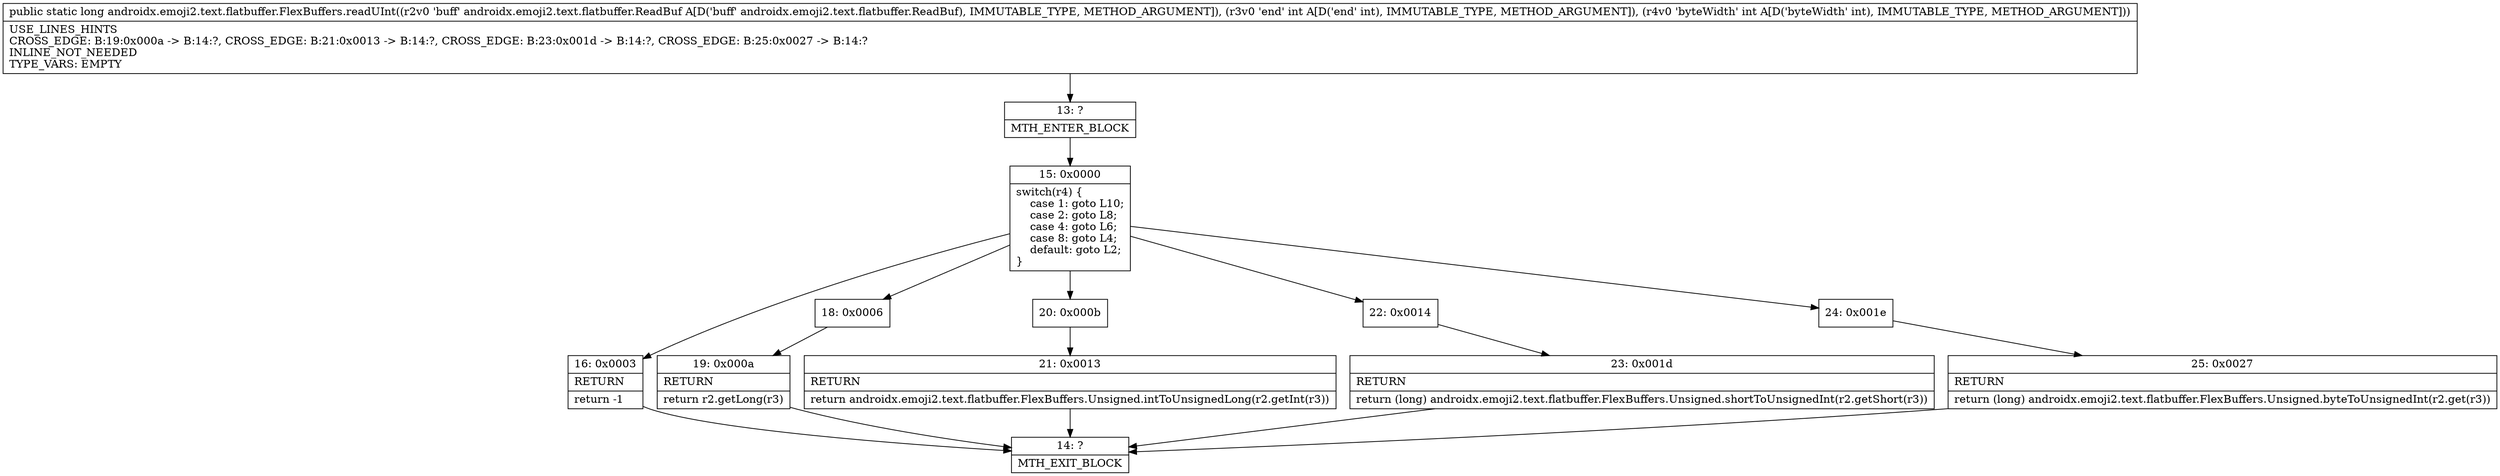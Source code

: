 digraph "CFG forandroidx.emoji2.text.flatbuffer.FlexBuffers.readUInt(Landroidx\/emoji2\/text\/flatbuffer\/ReadBuf;II)J" {
Node_13 [shape=record,label="{13\:\ ?|MTH_ENTER_BLOCK\l}"];
Node_15 [shape=record,label="{15\:\ 0x0000|switch(r4) \{\l    case 1: goto L10;\l    case 2: goto L8;\l    case 4: goto L6;\l    case 8: goto L4;\l    default: goto L2;\l\}\l}"];
Node_16 [shape=record,label="{16\:\ 0x0003|RETURN\l|return \-1\l}"];
Node_14 [shape=record,label="{14\:\ ?|MTH_EXIT_BLOCK\l}"];
Node_18 [shape=record,label="{18\:\ 0x0006}"];
Node_19 [shape=record,label="{19\:\ 0x000a|RETURN\l|return r2.getLong(r3)\l}"];
Node_20 [shape=record,label="{20\:\ 0x000b}"];
Node_21 [shape=record,label="{21\:\ 0x0013|RETURN\l|return androidx.emoji2.text.flatbuffer.FlexBuffers.Unsigned.intToUnsignedLong(r2.getInt(r3))\l}"];
Node_22 [shape=record,label="{22\:\ 0x0014}"];
Node_23 [shape=record,label="{23\:\ 0x001d|RETURN\l|return (long) androidx.emoji2.text.flatbuffer.FlexBuffers.Unsigned.shortToUnsignedInt(r2.getShort(r3))\l}"];
Node_24 [shape=record,label="{24\:\ 0x001e}"];
Node_25 [shape=record,label="{25\:\ 0x0027|RETURN\l|return (long) androidx.emoji2.text.flatbuffer.FlexBuffers.Unsigned.byteToUnsignedInt(r2.get(r3))\l}"];
MethodNode[shape=record,label="{public static long androidx.emoji2.text.flatbuffer.FlexBuffers.readUInt((r2v0 'buff' androidx.emoji2.text.flatbuffer.ReadBuf A[D('buff' androidx.emoji2.text.flatbuffer.ReadBuf), IMMUTABLE_TYPE, METHOD_ARGUMENT]), (r3v0 'end' int A[D('end' int), IMMUTABLE_TYPE, METHOD_ARGUMENT]), (r4v0 'byteWidth' int A[D('byteWidth' int), IMMUTABLE_TYPE, METHOD_ARGUMENT]))  | USE_LINES_HINTS\lCROSS_EDGE: B:19:0x000a \-\> B:14:?, CROSS_EDGE: B:21:0x0013 \-\> B:14:?, CROSS_EDGE: B:23:0x001d \-\> B:14:?, CROSS_EDGE: B:25:0x0027 \-\> B:14:?\lINLINE_NOT_NEEDED\lTYPE_VARS: EMPTY\l}"];
MethodNode -> Node_13;Node_13 -> Node_15;
Node_15 -> Node_16;
Node_15 -> Node_18;
Node_15 -> Node_20;
Node_15 -> Node_22;
Node_15 -> Node_24;
Node_16 -> Node_14;
Node_18 -> Node_19;
Node_19 -> Node_14;
Node_20 -> Node_21;
Node_21 -> Node_14;
Node_22 -> Node_23;
Node_23 -> Node_14;
Node_24 -> Node_25;
Node_25 -> Node_14;
}

